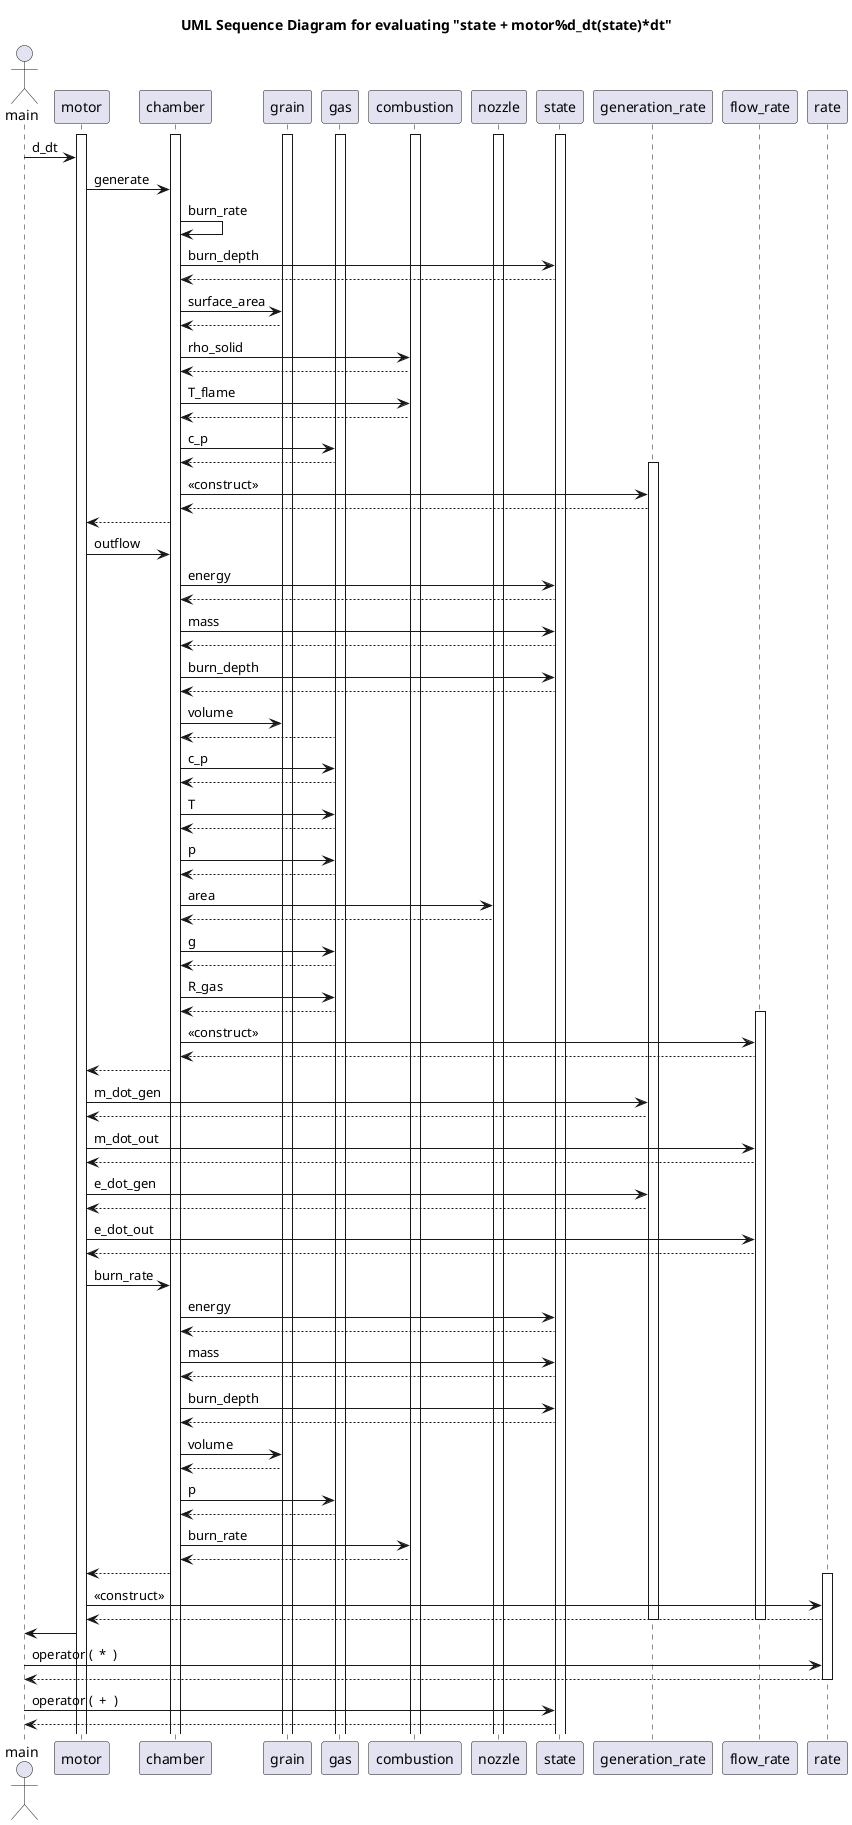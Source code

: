 @startuml
Title UML Sequence Diagram for evaluating "state + motor%d_dt(state)*dt"
Actor main
activate motor
activate chamber
activate grain
activate gas
activate combustion
activate nozzle
activate state
main -> motor: d_dt
motor -> chamber: generate
chamber -> chamber: burn_rate
chamber -> state: burn_depth
state --> chamber
chamber -> grain: surface_area
grain --> chamber
chamber -> combustion: rho_solid
combustion --> chamber
chamber -> combustion: T_flame
combustion --> chamber
chamber -> gas: c_p
gas --> chamber

activate generation_rate
chamber -> generation_rate: <<construct>>
generation_rate --> chamber
chamber --> motor
motor -> chamber: outflow
chamber -> state: energy
state --> chamber
chamber -> state: mass
state --> chamber
chamber -> state: burn_depth
state --> chamber
chamber -> grain: volume
gas --> chamber
chamber -> gas: c_p
gas --> chamber
chamber -> gas: T
gas --> chamber
chamber -> gas: p
gas --> chamber
chamber -> nozzle: area
nozzle --> chamber
chamber -> gas: g
gas --> chamber
chamber -> gas: R_gas
gas --> chamber

activate flow_rate
chamber -> flow_rate: <<construct>>
flow_rate --> chamber
chamber --> motor
motor -> generation_rate: m_dot_gen
generation_rate --> motor
motor -> flow_rate: m_dot_out
flow_rate --> motor
motor -> generation_rate: e_dot_gen
generation_rate --> motor
motor -> flow_rate: e_dot_out
flow_rate --> motor
motor -> chamber: burn_rate
chamber -> state: energy
state --> chamber
chamber -> state: mass
state --> chamber
chamber -> state: burn_depth
state --> chamber
chamber -> grain: volume
grain --> chamber
chamber -> gas: p
gas --> chamber
chamber -> combustion: burn_rate
combustion --> chamber
chamber --> motor

activate rate
motor -> rate: <<construct>>
rate --> motor
deactivate generation_rate
deactivate flow_rate
motor -> main
main -> rate: operator (  *  )
rate --> main
deactivate rate

main -> state: operator (  +  )
state --> main

@enduml
